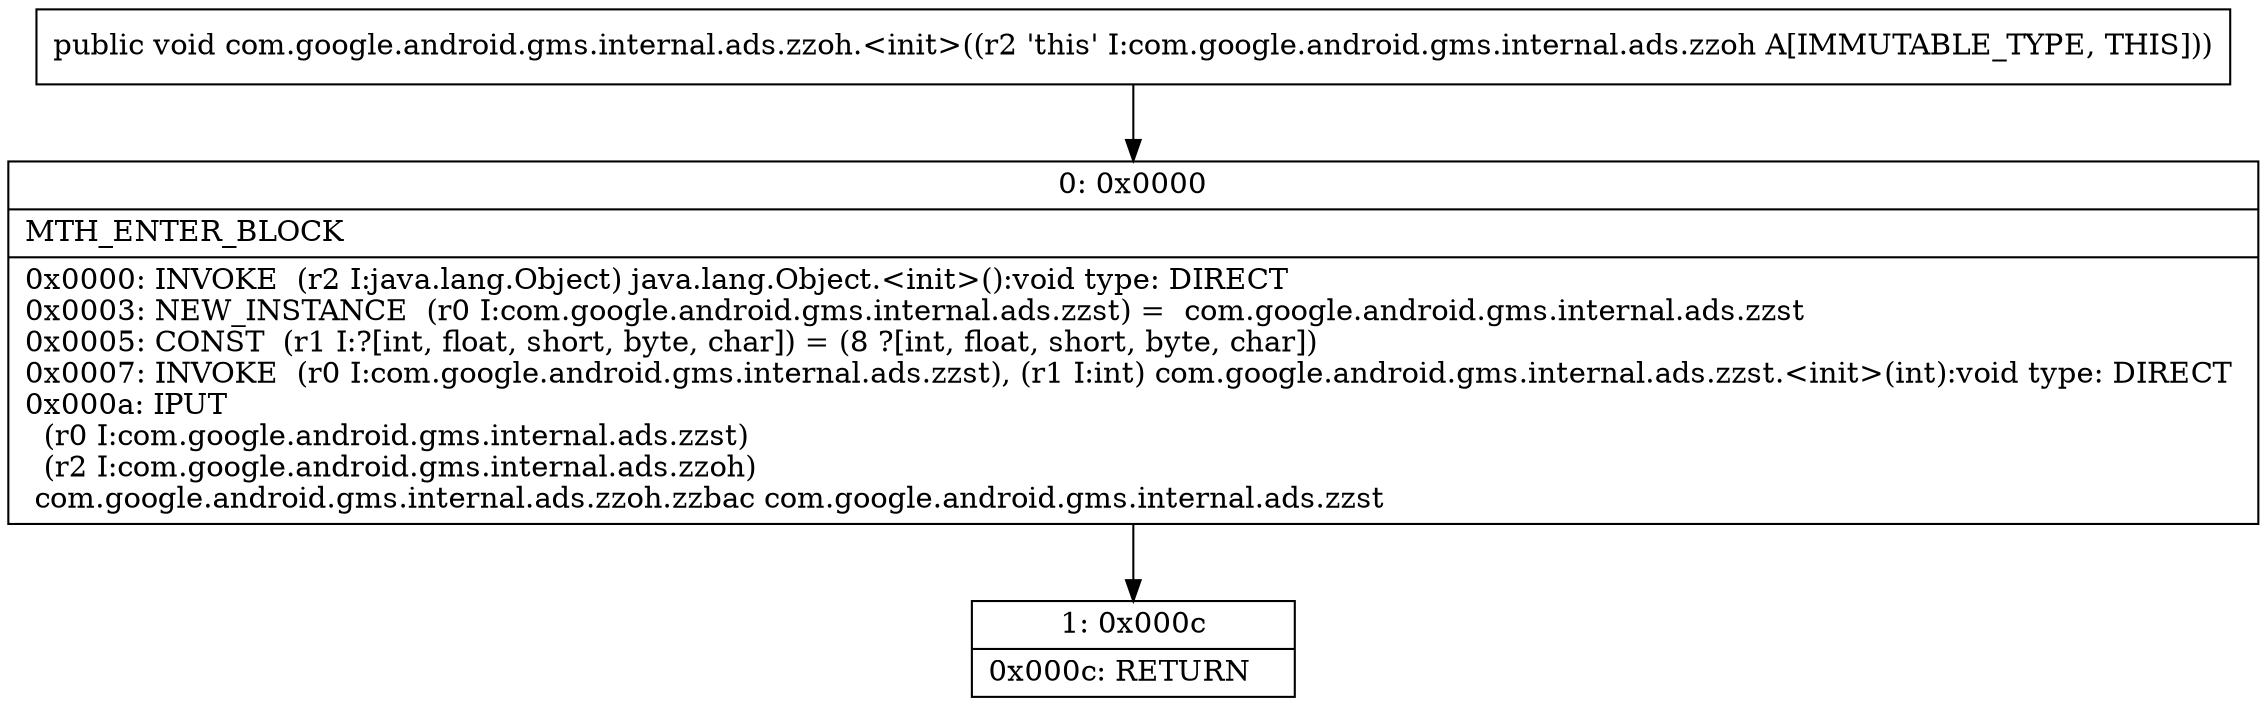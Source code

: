 digraph "CFG forcom.google.android.gms.internal.ads.zzoh.\<init\>()V" {
Node_0 [shape=record,label="{0\:\ 0x0000|MTH_ENTER_BLOCK\l|0x0000: INVOKE  (r2 I:java.lang.Object) java.lang.Object.\<init\>():void type: DIRECT \l0x0003: NEW_INSTANCE  (r0 I:com.google.android.gms.internal.ads.zzst) =  com.google.android.gms.internal.ads.zzst \l0x0005: CONST  (r1 I:?[int, float, short, byte, char]) = (8 ?[int, float, short, byte, char]) \l0x0007: INVOKE  (r0 I:com.google.android.gms.internal.ads.zzst), (r1 I:int) com.google.android.gms.internal.ads.zzst.\<init\>(int):void type: DIRECT \l0x000a: IPUT  \l  (r0 I:com.google.android.gms.internal.ads.zzst)\l  (r2 I:com.google.android.gms.internal.ads.zzoh)\l com.google.android.gms.internal.ads.zzoh.zzbac com.google.android.gms.internal.ads.zzst \l}"];
Node_1 [shape=record,label="{1\:\ 0x000c|0x000c: RETURN   \l}"];
MethodNode[shape=record,label="{public void com.google.android.gms.internal.ads.zzoh.\<init\>((r2 'this' I:com.google.android.gms.internal.ads.zzoh A[IMMUTABLE_TYPE, THIS])) }"];
MethodNode -> Node_0;
Node_0 -> Node_1;
}

